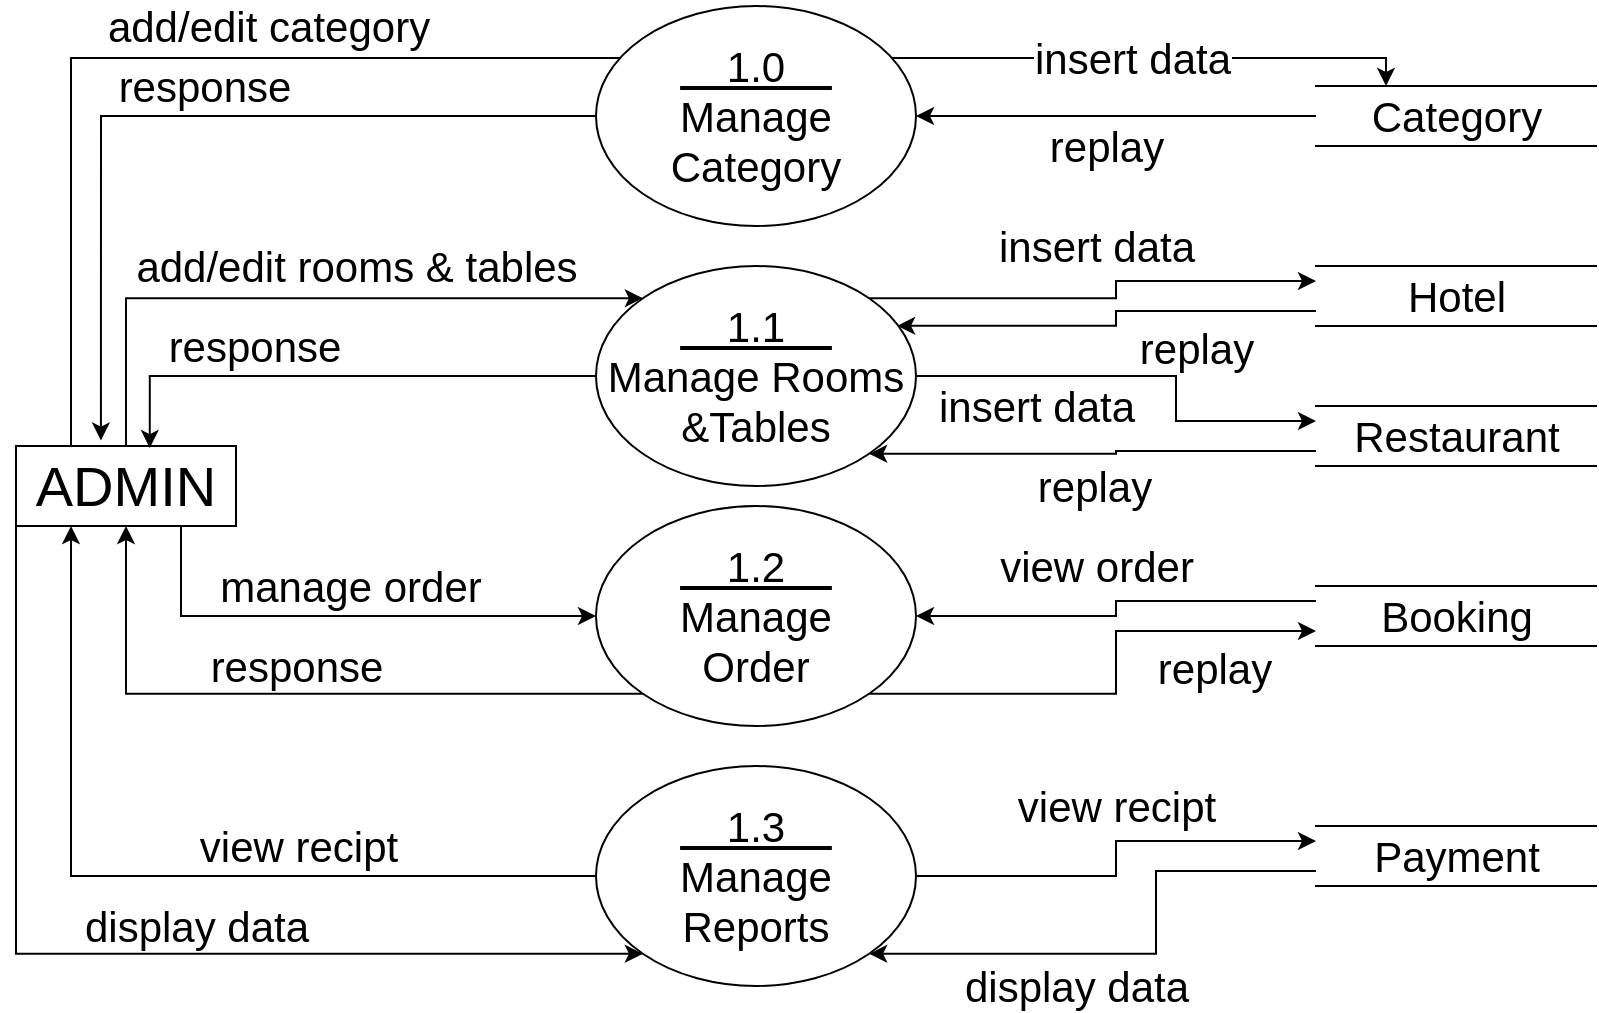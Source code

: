 <mxfile version="20.3.0" type="device"><diagram id="u5-xnlTdacWgynkgI-aZ" name="Page-1"><mxGraphModel dx="1038" dy="641" grid="1" gridSize="10" guides="1" tooltips="1" connect="1" arrows="1" fold="1" page="1" pageScale="1" pageWidth="850" pageHeight="1100" math="0" shadow="0"><root><mxCell id="0"/><mxCell id="1" parent="0"/><mxCell id="d2Tay9VwmIEpa3vnMHoi-11" value="add/edit category" style="edgeStyle=orthogonalEdgeStyle;rounded=0;orthogonalLoop=1;jettySize=auto;html=1;exitX=0.25;exitY=0;exitDx=0;exitDy=0;entryX=0;entryY=0;entryDx=0;entryDy=0;fontSize=21;" parent="1" source="d2Tay9VwmIEpa3vnMHoi-1" target="d2Tay9VwmIEpa3vnMHoi-2" edge="1"><mxGeometry x="0.195" y="16" relative="1" as="geometry"><Array as="points"><mxPoint x="37" y="126"/></Array><mxPoint as="offset"/></mxGeometry></mxCell><mxCell id="d2Tay9VwmIEpa3vnMHoi-13" value="add/edit rooms &amp;amp; tables" style="edgeStyle=orthogonalEdgeStyle;rounded=0;orthogonalLoop=1;jettySize=auto;html=1;exitX=0.5;exitY=0;exitDx=0;exitDy=0;entryX=0;entryY=0;entryDx=0;entryDy=0;fontSize=21;" parent="1" source="d2Tay9VwmIEpa3vnMHoi-1" target="d2Tay9VwmIEpa3vnMHoi-3" edge="1"><mxGeometry x="0.138" y="16" relative="1" as="geometry"><mxPoint as="offset"/></mxGeometry></mxCell><mxCell id="d2Tay9VwmIEpa3vnMHoi-18" value="display data" style="edgeStyle=orthogonalEdgeStyle;rounded=0;orthogonalLoop=1;jettySize=auto;html=1;exitX=0;exitY=1;exitDx=0;exitDy=0;entryX=0;entryY=1;entryDx=0;entryDy=0;fontSize=21;" parent="1" source="d2Tay9VwmIEpa3vnMHoi-1" target="d2Tay9VwmIEpa3vnMHoi-5" edge="1"><mxGeometry x="0.153" y="14" relative="1" as="geometry"><Array as="points"><mxPoint x="10" y="574"/></Array><mxPoint as="offset"/></mxGeometry></mxCell><mxCell id="d2Tay9VwmIEpa3vnMHoi-1" value="ADMIN" style="rounded=0;whiteSpace=wrap;html=1;fontSize=28;" parent="1" vertex="1"><mxGeometry x="10" y="320" width="110" height="40" as="geometry"/></mxCell><mxCell id="d2Tay9VwmIEpa3vnMHoi-12" value="response" style="edgeStyle=orthogonalEdgeStyle;rounded=0;orthogonalLoop=1;jettySize=auto;html=1;exitX=0;exitY=0.5;exitDx=0;exitDy=0;entryX=0.386;entryY=-0.068;entryDx=0;entryDy=0;entryPerimeter=0;fontSize=21;" parent="1" source="d2Tay9VwmIEpa3vnMHoi-2" target="d2Tay9VwmIEpa3vnMHoi-1" edge="1"><mxGeometry x="-0.049" y="-15" relative="1" as="geometry"><mxPoint x="-1" as="offset"/></mxGeometry></mxCell><mxCell id="d2Tay9VwmIEpa3vnMHoi-19" value="insert data" style="edgeStyle=orthogonalEdgeStyle;rounded=0;orthogonalLoop=1;jettySize=auto;html=1;exitX=1;exitY=0;exitDx=0;exitDy=0;entryX=0.25;entryY=0;entryDx=0;entryDy=0;fontSize=21;" parent="1" source="d2Tay9VwmIEpa3vnMHoi-2" target="d2Tay9VwmIEpa3vnMHoi-9" edge="1"><mxGeometry relative="1" as="geometry"><Array as="points"><mxPoint x="695" y="126"/></Array></mxGeometry></mxCell><mxCell id="d2Tay9VwmIEpa3vnMHoi-2" value="&lt;span style=&quot;font-size: 21px;&quot;&gt;&lt;u&gt;&amp;nbsp; &amp;nbsp; 1.0&amp;nbsp; &amp;nbsp;&amp;nbsp;&lt;/u&gt;&lt;br style=&quot;font-size: 21px;&quot;&gt;Manage Category&lt;br style=&quot;font-size: 21px;&quot;&gt;&lt;/span&gt;" style="ellipse;whiteSpace=wrap;html=1;fontSize=21;fontStyle=0" parent="1" vertex="1"><mxGeometry x="300" y="100" width="160" height="110" as="geometry"/></mxCell><mxCell id="d2Tay9VwmIEpa3vnMHoi-14" value="response" style="edgeStyle=orthogonalEdgeStyle;rounded=0;orthogonalLoop=1;jettySize=auto;html=1;exitX=0;exitY=0.5;exitDx=0;exitDy=0;entryX=0.608;entryY=0.026;entryDx=0;entryDy=0;entryPerimeter=0;fontSize=21;" parent="1" source="d2Tay9VwmIEpa3vnMHoi-3" target="d2Tay9VwmIEpa3vnMHoi-1" edge="1"><mxGeometry x="0.312" y="-15" relative="1" as="geometry"><mxPoint x="-1" as="offset"/></mxGeometry></mxCell><mxCell id="d2Tay9VwmIEpa3vnMHoi-23" value="insert data" style="edgeStyle=orthogonalEdgeStyle;rounded=0;orthogonalLoop=1;jettySize=auto;html=1;exitX=1;exitY=0;exitDx=0;exitDy=0;entryX=0;entryY=0.25;entryDx=0;entryDy=0;fontSize=21;" parent="1" source="d2Tay9VwmIEpa3vnMHoi-3" target="d2Tay9VwmIEpa3vnMHoi-7" edge="1"><mxGeometry x="0.138" y="20" relative="1" as="geometry"><mxPoint x="-10" y="2" as="offset"/></mxGeometry></mxCell><mxCell id="d2Tay9VwmIEpa3vnMHoi-27" value="insert data" style="edgeStyle=orthogonalEdgeStyle;rounded=0;orthogonalLoop=1;jettySize=auto;html=1;exitX=1;exitY=0.5;exitDx=0;exitDy=0;entryX=0;entryY=0.25;entryDx=0;entryDy=0;fontSize=21;" parent="1" source="d2Tay9VwmIEpa3vnMHoi-3" target="d2Tay9VwmIEpa3vnMHoi-8" edge="1"><mxGeometry x="-0.461" y="-15" relative="1" as="geometry"><Array as="points"><mxPoint x="590" y="285"/><mxPoint x="590" y="308"/></Array><mxPoint as="offset"/></mxGeometry></mxCell><mxCell id="d2Tay9VwmIEpa3vnMHoi-3" value="&lt;span style=&quot;font-size: 21px;&quot;&gt;&lt;u&gt;&amp;nbsp; &amp;nbsp; 1.1&amp;nbsp; &amp;nbsp;&amp;nbsp;&lt;/u&gt;&lt;br style=&quot;font-size: 21px;&quot;&gt;Manage Rooms &amp;amp;Tables&lt;br style=&quot;font-size: 21px;&quot;&gt;&lt;/span&gt;" style="ellipse;whiteSpace=wrap;html=1;fontSize=21;fontStyle=0" parent="1" vertex="1"><mxGeometry x="300" y="230" width="160" height="110" as="geometry"/></mxCell><mxCell id="d2Tay9VwmIEpa3vnMHoi-15" value="manage order" style="edgeStyle=orthogonalEdgeStyle;rounded=0;orthogonalLoop=1;jettySize=auto;html=1;exitX=0.75;exitY=1;exitDx=0;exitDy=0;entryX=0;entryY=0.5;entryDx=0;entryDy=0;fontSize=21;" parent="1" source="d2Tay9VwmIEpa3vnMHoi-1" target="d2Tay9VwmIEpa3vnMHoi-4" edge="1"><mxGeometry x="0.022" y="15" relative="1" as="geometry"><mxPoint as="offset"/></mxGeometry></mxCell><mxCell id="d2Tay9VwmIEpa3vnMHoi-16" value="response" style="edgeStyle=orthogonalEdgeStyle;rounded=0;orthogonalLoop=1;jettySize=auto;html=1;exitX=0;exitY=1;exitDx=0;exitDy=0;entryX=0.5;entryY=1;entryDx=0;entryDy=0;fontSize=21;" parent="1" source="d2Tay9VwmIEpa3vnMHoi-4" target="d2Tay9VwmIEpa3vnMHoi-1" edge="1"><mxGeometry x="0.013" y="-14" relative="1" as="geometry"><mxPoint as="offset"/></mxGeometry></mxCell><mxCell id="d2Tay9VwmIEpa3vnMHoi-30" value="replay" style="edgeStyle=orthogonalEdgeStyle;rounded=0;orthogonalLoop=1;jettySize=auto;html=1;exitX=1;exitY=1;exitDx=0;exitDy=0;entryX=0;entryY=0.75;entryDx=0;entryDy=0;fontSize=21;" parent="1" source="d2Tay9VwmIEpa3vnMHoi-4" target="d2Tay9VwmIEpa3vnMHoi-6" edge="1"><mxGeometry x="0.607" y="-18" relative="1" as="geometry"><mxPoint x="-1" as="offset"/></mxGeometry></mxCell><mxCell id="d2Tay9VwmIEpa3vnMHoi-4" value="&lt;span style=&quot;font-size: 21px;&quot;&gt;&lt;u&gt;&amp;nbsp; &amp;nbsp; 1.2&amp;nbsp; &amp;nbsp;&amp;nbsp;&lt;/u&gt;&lt;br style=&quot;font-size: 21px;&quot;&gt;Manage &lt;br&gt;Order&lt;br style=&quot;font-size: 21px;&quot;&gt;&lt;/span&gt;" style="ellipse;whiteSpace=wrap;html=1;fontSize=21;fontStyle=0" parent="1" vertex="1"><mxGeometry x="300" y="350" width="160" height="110" as="geometry"/></mxCell><mxCell id="d2Tay9VwmIEpa3vnMHoi-17" value="view recipt" style="edgeStyle=orthogonalEdgeStyle;rounded=0;orthogonalLoop=1;jettySize=auto;html=1;exitX=0;exitY=0.5;exitDx=0;exitDy=0;entryX=0.25;entryY=1;entryDx=0;entryDy=0;fontSize=21;" parent="1" source="d2Tay9VwmIEpa3vnMHoi-5" target="d2Tay9VwmIEpa3vnMHoi-1" edge="1"><mxGeometry x="-0.314" y="-15" relative="1" as="geometry"><mxPoint x="1" as="offset"/></mxGeometry></mxCell><mxCell id="d2Tay9VwmIEpa3vnMHoi-31" value="view recipt" style="edgeStyle=orthogonalEdgeStyle;rounded=0;orthogonalLoop=1;jettySize=auto;html=1;exitX=1;exitY=0.5;exitDx=0;exitDy=0;entryX=0;entryY=0.25;entryDx=0;entryDy=0;fontSize=21;" parent="1" source="d2Tay9VwmIEpa3vnMHoi-5" target="d2Tay9VwmIEpa3vnMHoi-10" edge="1"><mxGeometry x="0.081" y="18" relative="1" as="geometry"><mxPoint as="offset"/></mxGeometry></mxCell><mxCell id="d2Tay9VwmIEpa3vnMHoi-5" value="&lt;span style=&quot;font-size: 21px;&quot;&gt;&lt;u&gt;&amp;nbsp; &amp;nbsp; 1.3&amp;nbsp; &amp;nbsp;&amp;nbsp;&lt;/u&gt;&lt;br style=&quot;font-size: 21px;&quot;&gt;Manage &lt;br&gt;Reports&lt;br style=&quot;font-size: 21px;&quot;&gt;&lt;/span&gt;" style="ellipse;whiteSpace=wrap;html=1;fontSize=21;fontStyle=0" parent="1" vertex="1"><mxGeometry x="300" y="480" width="160" height="110" as="geometry"/></mxCell><mxCell id="d2Tay9VwmIEpa3vnMHoi-29" value="view order" style="edgeStyle=orthogonalEdgeStyle;rounded=0;orthogonalLoop=1;jettySize=auto;html=1;exitX=0;exitY=0.25;exitDx=0;exitDy=0;entryX=1;entryY=0.5;entryDx=0;entryDy=0;fontSize=21;" parent="1" source="d2Tay9VwmIEpa3vnMHoi-6" target="d2Tay9VwmIEpa3vnMHoi-4" edge="1"><mxGeometry x="-0.037" y="-20" relative="1" as="geometry"><mxPoint x="10" y="-18" as="offset"/></mxGeometry></mxCell><mxCell id="d2Tay9VwmIEpa3vnMHoi-6" value="Booking" style="html=1;dashed=0;whitespace=wrap;shape=partialRectangle;right=0;left=0;fontSize=21;" parent="1" vertex="1"><mxGeometry x="660" y="390" width="140" height="30" as="geometry"/></mxCell><mxCell id="d2Tay9VwmIEpa3vnMHoi-24" value="replay" style="edgeStyle=orthogonalEdgeStyle;rounded=0;orthogonalLoop=1;jettySize=auto;html=1;exitX=0;exitY=0.75;exitDx=0;exitDy=0;entryX=0.941;entryY=0.272;entryDx=0;entryDy=0;entryPerimeter=0;fontSize=21;" parent="1" source="d2Tay9VwmIEpa3vnMHoi-7" target="d2Tay9VwmIEpa3vnMHoi-3" edge="1"><mxGeometry x="-0.447" y="18" relative="1" as="geometry"><mxPoint as="offset"/></mxGeometry></mxCell><mxCell id="d2Tay9VwmIEpa3vnMHoi-7" value="Hotel" style="html=1;dashed=0;whitespace=wrap;shape=partialRectangle;right=0;left=0;fontSize=21;" parent="1" vertex="1"><mxGeometry x="660" y="230" width="140" height="30" as="geometry"/></mxCell><mxCell id="d2Tay9VwmIEpa3vnMHoi-28" value="replay" style="edgeStyle=orthogonalEdgeStyle;rounded=0;orthogonalLoop=1;jettySize=auto;html=1;exitX=0;exitY=0.75;exitDx=0;exitDy=0;entryX=1;entryY=1;entryDx=0;entryDy=0;fontSize=21;" parent="1" source="d2Tay9VwmIEpa3vnMHoi-8" target="d2Tay9VwmIEpa3vnMHoi-3" edge="1"><mxGeometry x="-0.008" y="16" relative="1" as="geometry"><mxPoint x="-1" as="offset"/></mxGeometry></mxCell><mxCell id="d2Tay9VwmIEpa3vnMHoi-8" value="Restaurant" style="html=1;dashed=0;whitespace=wrap;shape=partialRectangle;right=0;left=0;fontSize=21;" parent="1" vertex="1"><mxGeometry x="660" y="300" width="140" height="30" as="geometry"/></mxCell><mxCell id="d2Tay9VwmIEpa3vnMHoi-22" value="replay" style="edgeStyle=orthogonalEdgeStyle;rounded=0;orthogonalLoop=1;jettySize=auto;html=1;exitX=0;exitY=0.5;exitDx=0;exitDy=0;entryX=1;entryY=0.5;entryDx=0;entryDy=0;fontSize=21;" parent="1" source="d2Tay9VwmIEpa3vnMHoi-9" target="d2Tay9VwmIEpa3vnMHoi-2" edge="1"><mxGeometry x="0.047" y="15" relative="1" as="geometry"><mxPoint x="-1" as="offset"/></mxGeometry></mxCell><mxCell id="d2Tay9VwmIEpa3vnMHoi-9" value="Category" style="html=1;dashed=0;whitespace=wrap;shape=partialRectangle;right=0;left=0;fontSize=21;" parent="1" vertex="1"><mxGeometry x="660" y="140" width="140" height="30" as="geometry"/></mxCell><mxCell id="d2Tay9VwmIEpa3vnMHoi-32" value="display data" style="edgeStyle=orthogonalEdgeStyle;rounded=0;orthogonalLoop=1;jettySize=auto;html=1;exitX=0;exitY=0.75;exitDx=0;exitDy=0;entryX=1;entryY=1;entryDx=0;entryDy=0;fontSize=21;" parent="1" source="d2Tay9VwmIEpa3vnMHoi-10" target="d2Tay9VwmIEpa3vnMHoi-5" edge="1"><mxGeometry x="0.22" y="16" relative="1" as="geometry"><Array as="points"><mxPoint x="580" y="532"/><mxPoint x="580" y="574"/></Array><mxPoint as="offset"/></mxGeometry></mxCell><mxCell id="d2Tay9VwmIEpa3vnMHoi-10" value="Payment" style="html=1;dashed=0;whitespace=wrap;shape=partialRectangle;right=0;left=0;fontSize=21;" parent="1" vertex="1"><mxGeometry x="660" y="510" width="140" height="30" as="geometry"/></mxCell></root></mxGraphModel></diagram></mxfile>